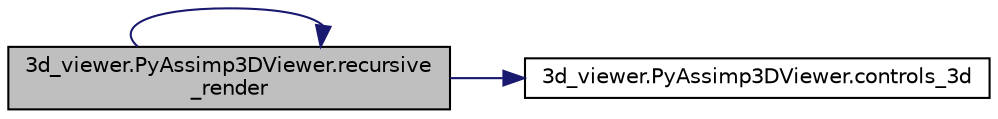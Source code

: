 digraph "3d_viewer.PyAssimp3DViewer.recursive_render"
{
  edge [fontname="Helvetica",fontsize="10",labelfontname="Helvetica",labelfontsize="10"];
  node [fontname="Helvetica",fontsize="10",shape=record];
  rankdir="LR";
  Node1 [label="3d_viewer.PyAssimp3DViewer.recursive\l_render",height=0.2,width=0.4,color="black", fillcolor="grey75", style="filled", fontcolor="black"];
  Node1 -> Node1 [color="midnightblue",fontsize="10",style="solid",fontname="Helvetica"];
  Node1 -> Node2 [color="midnightblue",fontsize="10",style="solid",fontname="Helvetica"];
  Node2 [label="3d_viewer.PyAssimp3DViewer.controls_3d",height=0.2,width=0.4,color="black", fillcolor="white", style="filled",URL="$class3d__viewer_1_1_py_assimp3_d_viewer.html#aab34176f580f66f4b0a1d9a544ef6d68"];
}
